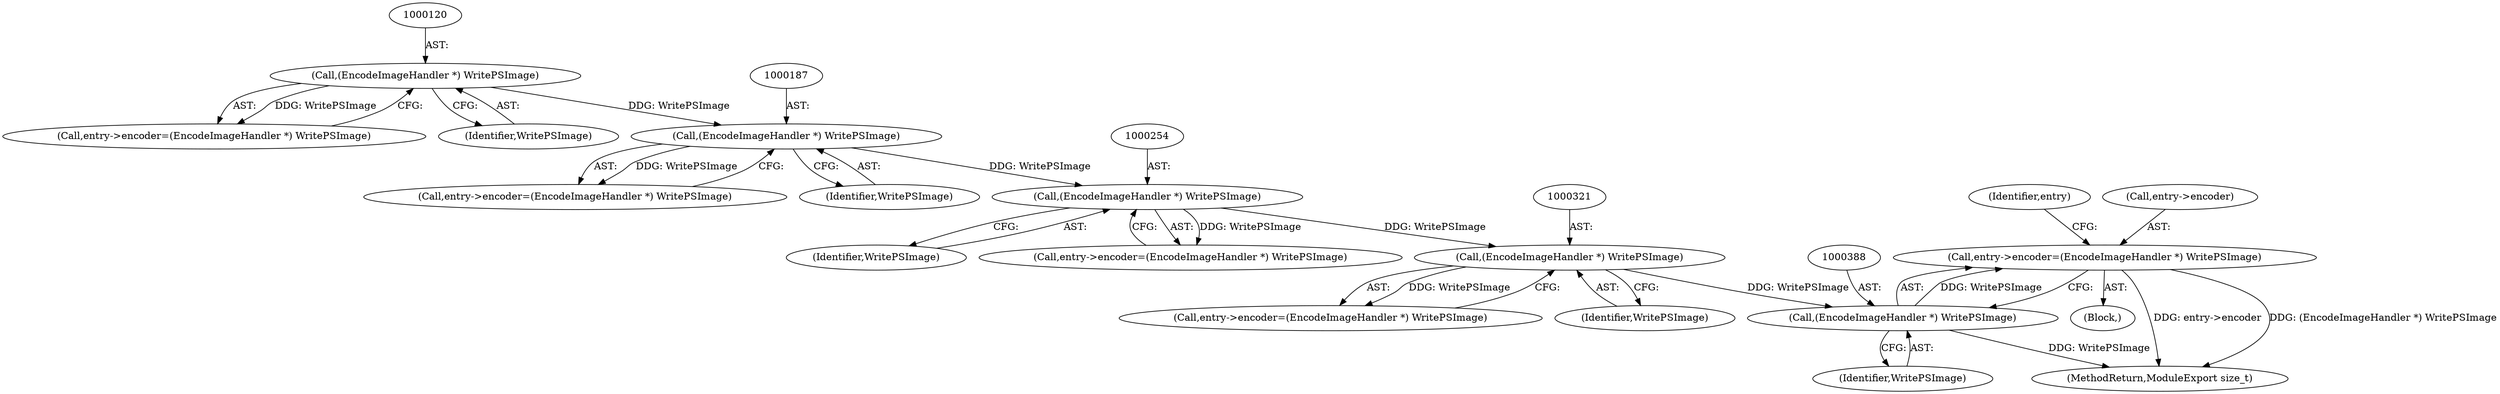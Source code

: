 digraph "0_ImageMagick_8598a497e2d1f556a34458cf54b40ba40674734c_0@pointer" {
"1000383" [label="(Call,entry->encoder=(EncodeImageHandler *) WritePSImage)"];
"1000387" [label="(Call,(EncodeImageHandler *) WritePSImage)"];
"1000320" [label="(Call,(EncodeImageHandler *) WritePSImage)"];
"1000253" [label="(Call,(EncodeImageHandler *) WritePSImage)"];
"1000186" [label="(Call,(EncodeImageHandler *) WritePSImage)"];
"1000119" [label="(Call,(EncodeImageHandler *) WritePSImage)"];
"1000249" [label="(Call,entry->encoder=(EncodeImageHandler *) WritePSImage)"];
"1000102" [label="(Block,)"];
"1000182" [label="(Call,entry->encoder=(EncodeImageHandler *) WritePSImage)"];
"1000392" [label="(Identifier,entry)"];
"1000115" [label="(Call,entry->encoder=(EncodeImageHandler *) WritePSImage)"];
"1000119" [label="(Call,(EncodeImageHandler *) WritePSImage)"];
"1000253" [label="(Call,(EncodeImageHandler *) WritePSImage)"];
"1000255" [label="(Identifier,WritePSImage)"];
"1000387" [label="(Call,(EncodeImageHandler *) WritePSImage)"];
"1000186" [label="(Call,(EncodeImageHandler *) WritePSImage)"];
"1000322" [label="(Identifier,WritePSImage)"];
"1000320" [label="(Call,(EncodeImageHandler *) WritePSImage)"];
"1000389" [label="(Identifier,WritePSImage)"];
"1000383" [label="(Call,entry->encoder=(EncodeImageHandler *) WritePSImage)"];
"1000384" [label="(Call,entry->encoder)"];
"1000316" [label="(Call,entry->encoder=(EncodeImageHandler *) WritePSImage)"];
"1000436" [label="(MethodReturn,ModuleExport size_t)"];
"1000121" [label="(Identifier,WritePSImage)"];
"1000188" [label="(Identifier,WritePSImage)"];
"1000383" -> "1000102"  [label="AST: "];
"1000383" -> "1000387"  [label="CFG: "];
"1000384" -> "1000383"  [label="AST: "];
"1000387" -> "1000383"  [label="AST: "];
"1000392" -> "1000383"  [label="CFG: "];
"1000383" -> "1000436"  [label="DDG: entry->encoder"];
"1000383" -> "1000436"  [label="DDG: (EncodeImageHandler *) WritePSImage"];
"1000387" -> "1000383"  [label="DDG: WritePSImage"];
"1000387" -> "1000389"  [label="CFG: "];
"1000388" -> "1000387"  [label="AST: "];
"1000389" -> "1000387"  [label="AST: "];
"1000387" -> "1000436"  [label="DDG: WritePSImage"];
"1000320" -> "1000387"  [label="DDG: WritePSImage"];
"1000320" -> "1000316"  [label="AST: "];
"1000320" -> "1000322"  [label="CFG: "];
"1000321" -> "1000320"  [label="AST: "];
"1000322" -> "1000320"  [label="AST: "];
"1000316" -> "1000320"  [label="CFG: "];
"1000320" -> "1000316"  [label="DDG: WritePSImage"];
"1000253" -> "1000320"  [label="DDG: WritePSImage"];
"1000253" -> "1000249"  [label="AST: "];
"1000253" -> "1000255"  [label="CFG: "];
"1000254" -> "1000253"  [label="AST: "];
"1000255" -> "1000253"  [label="AST: "];
"1000249" -> "1000253"  [label="CFG: "];
"1000253" -> "1000249"  [label="DDG: WritePSImage"];
"1000186" -> "1000253"  [label="DDG: WritePSImage"];
"1000186" -> "1000182"  [label="AST: "];
"1000186" -> "1000188"  [label="CFG: "];
"1000187" -> "1000186"  [label="AST: "];
"1000188" -> "1000186"  [label="AST: "];
"1000182" -> "1000186"  [label="CFG: "];
"1000186" -> "1000182"  [label="DDG: WritePSImage"];
"1000119" -> "1000186"  [label="DDG: WritePSImage"];
"1000119" -> "1000115"  [label="AST: "];
"1000119" -> "1000121"  [label="CFG: "];
"1000120" -> "1000119"  [label="AST: "];
"1000121" -> "1000119"  [label="AST: "];
"1000115" -> "1000119"  [label="CFG: "];
"1000119" -> "1000115"  [label="DDG: WritePSImage"];
}

